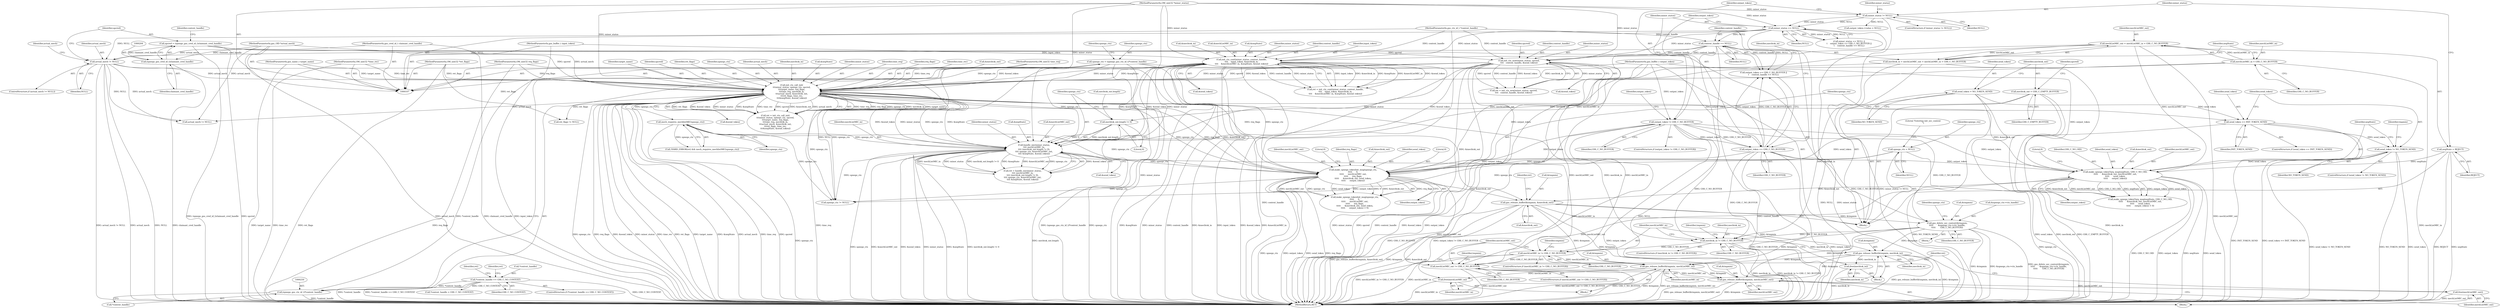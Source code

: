 digraph "0_krb5_b51b33f2bc5d1497ddf5bd107f791c101695000d_12@API" {
"1000411" [label="(Call,gss_delete_sec_context(&tmpmin,\n\t\t\t\t\t       &spnego_ctx->ctx_handle,\n\t\t\t\t\t       GSS_C_NO_BUFFER))"];
"1000365" [label="(Call,gss_release_buffer(&tmpmin, &mechtok_out))"];
"1000261" [label="(Call,init_ctx_call_init(\n\t\t\tminor_status, spnego_ctx, spcred,\n\t\t\ttarget_name, req_flags,\n\t\t\ttime_req, mechtok_in,\n\t\t\tactual_mech, &mechtok_out,\n\t\t\tret_flags, time_rec,\n\t\t\t&negState, &send_token))"];
"1000230" [label="(Call,init_ctx_cont(minor_status, context_handle,\n\t\t\t\t    input_token, &mechtok_in,\n\t\t\t\t    &mechListMIC_in, &negState, &send_token))"];
"1000181" [label="(Call,minor_status == NULL)"];
"1000157" [label="(Call,minor_status != NULL)"];
"1000108" [label="(MethodParameterIn,OM_uint32 *minor_status)"];
"1000188" [label="(Call,context_handle == NULL)"];
"1000110" [label="(MethodParameterIn,gss_ctx_id_t *context_handle)"];
"1000116" [label="(MethodParameterIn,gss_buffer_t input_token)"];
"1000214" [label="(Call,init_ctx_new(minor_status, spcred,\n\t\t\t\t   context_handle, &send_token))"];
"1000201" [label="(Call,spcred = (spnego_gss_cred_id_t)claimant_cred_handle)"];
"1000203" [label="(Call,(spnego_gss_cred_id_t)claimant_cred_handle)"];
"1000109" [label="(MethodParameterIn,gss_cred_id_t claimant_cred_handle)"];
"1000247" [label="(Call,spnego_ctx = (spnego_gss_ctx_id_t)*context_handle)"];
"1000249" [label="(Call,(spnego_gss_ctx_id_t)*context_handle)"];
"1000207" [label="(Call,*context_handle == GSS_C_NO_CONTEXT)"];
"1000111" [label="(MethodParameterIn,gss_name_t target_name)"];
"1000113" [label="(MethodParameterIn,OM_uint32 req_flags)"];
"1000114" [label="(MethodParameterIn,OM_uint32 time_req)"];
"1000146" [label="(Call,mechtok_in = mechListMIC_out = mechListMIC_in = GSS_C_NO_BUFFER)"];
"1000148" [label="(Call,mechListMIC_out = mechListMIC_in = GSS_C_NO_BUFFER)"];
"1000150" [label="(Call,mechListMIC_in = GSS_C_NO_BUFFER)"];
"1000194" [label="(Call,actual_mech != NULL)"];
"1000117" [label="(MethodParameterIn,gss_OID *actual_mech)"];
"1000119" [label="(MethodParameterIn,OM_uint32 *ret_flags)"];
"1000120" [label="(MethodParameterIn,OM_uint32 *time_rec)"];
"1000352" [label="(Call,make_spnego_tokenTarg_msg(negState, GSS_C_NO_OID,\n\t\t\t\t\t      &mechtok_out, mechListMIC_out,\n\t\t\t\t\t      send_token,\n\t\t\t\t\t      output_token))"];
"1000153" [label="(Call,negState = REJECT)"];
"1000346" [label="(Call,send_token != NO_TOKEN_SEND)"];
"1000324" [label="(Call,send_token == INIT_TOKEN_SEND)"];
"1000123" [label="(Call,send_token = NO_TOKEN_SEND)"];
"1000185" [label="(Call,output_token == GSS_C_NO_BUFFER)"];
"1000165" [label="(Call,output_token != GSS_C_NO_BUFFER)"];
"1000118" [label="(MethodParameterIn,gss_buffer_t output_token)"];
"1000330" [label="(Call,make_spnego_tokenInit_msg(spnego_ctx,\n\t\t\t\t\t      0,\n\t\t\t\t\t      mechListMIC_out,\n\t\t\t\t\t      req_flags,\n\t\t\t\t\t      &mechtok_out, send_token,\n\t\t\t\t\t      output_token))"];
"1000141" [label="(Call,spnego_ctx = NULL)"];
"1000307" [label="(Call,handle_mic(minor_status,\n\t\t\t\t mechListMIC_in,\n\t\t\t\t (mechtok_out.length != 0),\n\t\t\t\t spnego_ctx, &mechListMIC_out,\n\t\t\t\t &negState, &send_token))"];
"1000310" [label="(Call,mechtok_out.length != 0)"];
"1000133" [label="(Call,mechtok_out = GSS_C_EMPTY_BUFFER)"];
"1000283" [label="(Call,mech_requires_mechlistMIC(spnego_ctx))"];
"1000427" [label="(Call,mechtok_in != GSS_C_NO_BUFFER)"];
"1000431" [label="(Call,gss_release_buffer(&tmpmin, mechtok_in))"];
"1000435" [label="(Call,free(mechtok_in))"];
"1000442" [label="(Call,gss_release_buffer(&tmpmin, mechListMIC_in))"];
"1000446" [label="(Call,free(mechListMIC_in))"];
"1000453" [label="(Call,gss_release_buffer(&tmpmin, mechListMIC_out))"];
"1000457" [label="(Call,free(mechListMIC_out))"];
"1000438" [label="(Call,mechListMIC_in != GSS_C_NO_BUFFER)"];
"1000449" [label="(Call,mechListMIC_out != GSS_C_NO_BUFFER)"];
"1000182" [label="(Identifier,minor_status)"];
"1000326" [label="(Identifier,INIT_TOKEN_SEND)"];
"1000445" [label="(Identifier,mechListMIC_in)"];
"1000315" [label="(Identifier,spnego_ctx)"];
"1000311" [label="(Call,mechtok_out.length)"];
"1000151" [label="(Identifier,mechListMIC_in)"];
"1000186" [label="(Identifier,output_token)"];
"1000314" [label="(Literal,0)"];
"1000273" [label="(Identifier,time_rec)"];
"1000232" [label="(Identifier,context_handle)"];
"1000422" [label="(Call,*context_handle = GSS_C_NO_CONTEXT)"];
"1000212" [label="(Call,ret = init_ctx_new(minor_status, spcred,\n\t\t\t\t   context_handle, &send_token))"];
"1000270" [label="(Call,&mechtok_out)"];
"1000381" [label="(Call,actual_mech != NULL)"];
"1000117" [label="(MethodParameterIn,gss_OID *actual_mech)"];
"1000213" [label="(Identifier,ret)"];
"1000141" [label="(Call,spnego_ctx = NULL)"];
"1000210" [label="(Identifier,GSS_C_NO_CONTEXT)"];
"1000156" [label="(ControlStructure,if (minor_status != NULL))"];
"1000118" [label="(MethodParameterIn,gss_buffer_t output_token)"];
"1000346" [label="(Call,send_token != NO_TOKEN_SEND)"];
"1000460" [label="(Identifier,ret)"];
"1000146" [label="(Call,mechtok_in = mechListMIC_out = mechListMIC_in = GSS_C_NO_BUFFER)"];
"1000124" [label="(Identifier,send_token)"];
"1000441" [label="(Block,)"];
"1000217" [label="(Identifier,context_handle)"];
"1000410" [label="(Block,)"];
"1000240" [label="(Call,&send_token)"];
"1000461" [label="(MethodReturn,RET)"];
"1000162" [label="(Identifier,minor_status)"];
"1000265" [label="(Identifier,target_name)"];
"1000228" [label="(Call,ret = init_ctx_cont(minor_status, context_handle,\n\t\t\t\t    input_token, &mechtok_in,\n\t\t\t\t    &mechListMIC_in, &negState, &send_token))"];
"1000233" [label="(Identifier,input_token)"];
"1000116" [label="(MethodParameterIn,gss_buffer_t input_token)"];
"1000426" [label="(ControlStructure,if (mechtok_in != GSS_C_NO_BUFFER))"];
"1000195" [label="(Identifier,actual_mech)"];
"1000454" [label="(Call,&tmpmin)"];
"1000154" [label="(Identifier,negState)"];
"1000114" [label="(MethodParameterIn,OM_uint32 time_req)"];
"1000145" [label="(Literal,\"Entering init_sec_context\n\")"];
"1000447" [label="(Identifier,mechListMIC_in)"];
"1000234" [label="(Call,&mechtok_in)"];
"1000209" [label="(Identifier,context_handle)"];
"1000431" [label="(Call,gss_release_buffer(&tmpmin, mechtok_in))"];
"1000352" [label="(Call,make_spnego_tokenTarg_msg(negState, GSS_C_NO_OID,\n\t\t\t\t\t      &mechtok_out, mechListMIC_out,\n\t\t\t\t\t      send_token,\n\t\t\t\t\t      output_token))"];
"1000236" [label="(Call,&mechListMIC_in)"];
"1000123" [label="(Call,send_token = NO_TOKEN_SEND)"];
"1000456" [label="(Identifier,mechListMIC_out)"];
"1000325" [label="(Identifier,send_token)"];
"1000247" [label="(Call,spnego_ctx = (spnego_gss_ctx_id_t)*context_handle)"];
"1000334" [label="(Identifier,req_flags)"];
"1000335" [label="(Call,&mechtok_out)"];
"1000367" [label="(Identifier,tmpmin)"];
"1000446" [label="(Call,free(mechListMIC_in))"];
"1000143" [label="(Identifier,NULL)"];
"1000256" [label="(Identifier,spnego_ctx)"];
"1000331" [label="(Identifier,spnego_ctx)"];
"1000167" [label="(Identifier,GSS_C_NO_BUFFER)"];
"1000215" [label="(Identifier,minor_status)"];
"1000205" [label="(Identifier,claimant_cred_handle)"];
"1000206" [label="(ControlStructure,if (*context_handle == GSS_C_NO_CONTEXT))"];
"1000248" [label="(Identifier,spnego_ctx)"];
"1000109" [label="(MethodParameterIn,gss_cred_id_t claimant_cred_handle)"];
"1000171" [label="(Identifier,output_token)"];
"1000414" [label="(Call,&spnego_ctx->ctx_handle)"];
"1000323" [label="(ControlStructure,if (send_token == INIT_TOKEN_SEND))"];
"1000443" [label="(Call,&tmpmin)"];
"1000189" [label="(Identifier,context_handle)"];
"1000453" [label="(Call,gss_release_buffer(&tmpmin, mechListMIC_out))"];
"1000251" [label="(Call,*context_handle)"];
"1000120" [label="(MethodParameterIn,OM_uint32 *time_rec)"];
"1000432" [label="(Call,&tmpmin)"];
"1000142" [label="(Identifier,spnego_ctx)"];
"1000164" [label="(ControlStructure,if (output_token != GSS_C_NO_BUFFER))"];
"1000119" [label="(MethodParameterIn,OM_uint32 *ret_flags)"];
"1000457" [label="(Call,free(mechListMIC_out))"];
"1000309" [label="(Identifier,mechListMIC_in)"];
"1000216" [label="(Identifier,spcred)"];
"1000308" [label="(Identifier,minor_status)"];
"1000264" [label="(Identifier,spcred)"];
"1000452" [label="(Block,)"];
"1000433" [label="(Identifier,tmpmin)"];
"1000451" [label="(Identifier,GSS_C_NO_BUFFER)"];
"1000407" [label="(Call,spnego_ctx != NULL)"];
"1000428" [label="(Identifier,mechtok_in)"];
"1000149" [label="(Identifier,mechListMIC_out)"];
"1000272" [label="(Identifier,ret_flags)"];
"1000365" [label="(Call,gss_release_buffer(&tmpmin, &mechtok_out))"];
"1000263" [label="(Identifier,spnego_ctx)"];
"1000438" [label="(Call,mechListMIC_in != GSS_C_NO_BUFFER)"];
"1000231" [label="(Identifier,minor_status)"];
"1000310" [label="(Call,mechtok_out.length != 0)"];
"1000351" [label="(Call,make_spnego_tokenTarg_msg(negState, GSS_C_NO_OID,\n\t\t\t\t\t      &mechtok_out, mechListMIC_out,\n\t\t\t\t\t      send_token,\n\t\t\t\t\t      output_token) < 0)"];
"1000318" [label="(Call,&negState)"];
"1000436" [label="(Identifier,mechtok_in)"];
"1000348" [label="(Identifier,NO_TOKEN_SEND)"];
"1000279" [label="(Call,!HARD_ERROR(ret) && mech_requires_mechlistMIC(spnego_ctx))"];
"1000444" [label="(Identifier,tmpmin)"];
"1000437" [label="(ControlStructure,if (mechListMIC_in != GSS_C_NO_BUFFER))"];
"1000330" [label="(Call,make_spnego_tokenInit_msg(spnego_ctx,\n\t\t\t\t\t      0,\n\t\t\t\t\t      mechListMIC_out,\n\t\t\t\t\t      req_flags,\n\t\t\t\t\t      &mechtok_out, send_token,\n\t\t\t\t\t      output_token))"];
"1000427" [label="(Call,mechtok_in != GSS_C_NO_BUFFER)"];
"1000345" [label="(ControlStructure,if (send_token != NO_TOKEN_SEND))"];
"1000366" [label="(Call,&tmpmin)"];
"1000360" [label="(Literal,0)"];
"1000372" [label="(Identifier,ret)"];
"1000249" [label="(Call,(spnego_gss_ctx_id_t)*context_handle)"];
"1000448" [label="(ControlStructure,if (mechListMIC_out != GSS_C_NO_BUFFER))"];
"1000157" [label="(Call,minor_status != NULL)"];
"1000155" [label="(Identifier,REJECT)"];
"1000111" [label="(MethodParameterIn,gss_name_t target_name)"];
"1000110" [label="(MethodParameterIn,gss_ctx_id_t *context_handle)"];
"1000305" [label="(Call,ret = handle_mic(minor_status,\n\t\t\t\t mechListMIC_in,\n\t\t\t\t (mechtok_out.length != 0),\n\t\t\t\t spnego_ctx, &mechListMIC_out,\n\t\t\t\t &negState, &send_token))"];
"1000190" [label="(Identifier,NULL)"];
"1000359" [label="(Identifier,output_token)"];
"1000337" [label="(Identifier,send_token)"];
"1000148" [label="(Call,mechListMIC_out = mechListMIC_in = GSS_C_NO_BUFFER)"];
"1000108" [label="(MethodParameterIn,OM_uint32 *minor_status)"];
"1000147" [label="(Identifier,mechtok_in)"];
"1000449" [label="(Call,mechListMIC_out != GSS_C_NO_BUFFER)"];
"1000354" [label="(Identifier,GSS_C_NO_OID)"];
"1000230" [label="(Call,init_ctx_cont(minor_status, context_handle,\n\t\t\t\t    input_token, &mechtok_in,\n\t\t\t\t    &mechListMIC_in, &negState, &send_token))"];
"1000320" [label="(Call,&send_token)"];
"1000183" [label="(Identifier,NULL)"];
"1000153" [label="(Call,negState = REJECT)"];
"1000133" [label="(Call,mechtok_out = GSS_C_EMPTY_BUFFER)"];
"1000421" [label="(Identifier,spnego_ctx)"];
"1000269" [label="(Identifier,actual_mech)"];
"1000347" [label="(Identifier,send_token)"];
"1000329" [label="(Call,make_spnego_tokenInit_msg(spnego_ctx,\n\t\t\t\t\t      0,\n\t\t\t\t\t      mechListMIC_out,\n\t\t\t\t\t      req_flags,\n\t\t\t\t\t      &mechtok_out, send_token,\n\t\t\t\t\t      output_token) < 0)"];
"1000338" [label="(Identifier,output_token)"];
"1000268" [label="(Identifier,mechtok_in)"];
"1000358" [label="(Identifier,send_token)"];
"1000283" [label="(Call,mech_requires_mechlistMIC(spnego_ctx))"];
"1000368" [label="(Call,&mechtok_out)"];
"1000274" [label="(Call,&negState)"];
"1000134" [label="(Identifier,mechtok_out)"];
"1000174" [label="(Call,output_token->value = NULL)"];
"1000152" [label="(Identifier,GSS_C_NO_BUFFER)"];
"1000276" [label="(Call,&send_token)"];
"1000150" [label="(Call,mechListMIC_in = GSS_C_NO_BUFFER)"];
"1000259" [label="(Call,ret = init_ctx_call_init(\n\t\t\tminor_status, spnego_ctx, spcred,\n\t\t\ttarget_name, req_flags,\n\t\t\ttime_req, mechtok_in,\n\t\t\tactual_mech, &mechtok_out,\n\t\t\tret_flags, time_rec,\n\t\t\t&negState, &send_token))"];
"1000158" [label="(Identifier,minor_status)"];
"1000208" [label="(Call,*context_handle)"];
"1000262" [label="(Identifier,minor_status)"];
"1000121" [label="(Block,)"];
"1000324" [label="(Call,send_token == INIT_TOKEN_SEND)"];
"1000439" [label="(Identifier,mechListMIC_in)"];
"1000166" [label="(Identifier,output_token)"];
"1000188" [label="(Call,context_handle == NULL)"];
"1000307" [label="(Call,handle_mic(minor_status,\n\t\t\t\t mechListMIC_in,\n\t\t\t\t (mechtok_out.length != 0),\n\t\t\t\t spnego_ctx, &mechListMIC_out,\n\t\t\t\t &negState, &send_token))"];
"1000196" [label="(Identifier,NULL)"];
"1000355" [label="(Call,&mechtok_out)"];
"1000458" [label="(Identifier,mechListMIC_out)"];
"1000316" [label="(Call,&mechListMIC_out)"];
"1000267" [label="(Identifier,time_req)"];
"1000411" [label="(Call,gss_delete_sec_context(&tmpmin,\n\t\t\t\t\t       &spnego_ctx->ctx_handle,\n\t\t\t\t\t       GSS_C_NO_BUFFER))"];
"1000194" [label="(Call,actual_mech != NULL)"];
"1000332" [label="(Literal,0)"];
"1000180" [label="(Call,minor_status == NULL ||\n\t    output_token == GSS_C_NO_BUFFER ||\n\t    context_handle == NULL)"];
"1000284" [label="(Identifier,spnego_ctx)"];
"1000165" [label="(Call,output_token != GSS_C_NO_BUFFER)"];
"1000113" [label="(MethodParameterIn,OM_uint32 req_flags)"];
"1000184" [label="(Call,output_token == GSS_C_NO_BUFFER ||\n\t    context_handle == NULL)"];
"1000353" [label="(Identifier,negState)"];
"1000418" [label="(Identifier,GSS_C_NO_BUFFER)"];
"1000138" [label="(Identifier,spcred)"];
"1000214" [label="(Call,init_ctx_new(minor_status, spcred,\n\t\t\t\t   context_handle, &send_token))"];
"1000135" [label="(Identifier,GSS_C_EMPTY_BUFFER)"];
"1000203" [label="(Call,(spnego_gss_cred_id_t)claimant_cred_handle)"];
"1000391" [label="(Call,ret_flags != NULL)"];
"1000229" [label="(Identifier,ret)"];
"1000266" [label="(Identifier,req_flags)"];
"1000207" [label="(Call,*context_handle == GSS_C_NO_CONTEXT)"];
"1000159" [label="(Identifier,NULL)"];
"1000125" [label="(Identifier,NO_TOKEN_SEND)"];
"1000187" [label="(Identifier,GSS_C_NO_BUFFER)"];
"1000429" [label="(Identifier,GSS_C_NO_BUFFER)"];
"1000202" [label="(Identifier,spcred)"];
"1000238" [label="(Call,&negState)"];
"1000201" [label="(Call,spcred = (spnego_gss_cred_id_t)claimant_cred_handle)"];
"1000434" [label="(Identifier,mechtok_in)"];
"1000450" [label="(Identifier,mechListMIC_out)"];
"1000430" [label="(Block,)"];
"1000412" [label="(Call,&tmpmin)"];
"1000261" [label="(Call,init_ctx_call_init(\n\t\t\tminor_status, spnego_ctx, spcred,\n\t\t\ttarget_name, req_flags,\n\t\t\ttime_req, mechtok_in,\n\t\t\tactual_mech, &mechtok_out,\n\t\t\tret_flags, time_rec,\n\t\t\t&negState, &send_token))"];
"1000357" [label="(Identifier,mechListMIC_out)"];
"1000218" [label="(Call,&send_token)"];
"1000333" [label="(Identifier,mechListMIC_out)"];
"1000440" [label="(Identifier,GSS_C_NO_BUFFER)"];
"1000339" [label="(Literal,0)"];
"1000455" [label="(Identifier,tmpmin)"];
"1000442" [label="(Call,gss_release_buffer(&tmpmin, mechListMIC_in))"];
"1000185" [label="(Call,output_token == GSS_C_NO_BUFFER)"];
"1000199" [label="(Identifier,actual_mech)"];
"1000193" [label="(ControlStructure,if (actual_mech != NULL))"];
"1000435" [label="(Call,free(mechtok_in))"];
"1000181" [label="(Call,minor_status == NULL)"];
"1000411" -> "1000410"  [label="AST: "];
"1000411" -> "1000418"  [label="CFG: "];
"1000412" -> "1000411"  [label="AST: "];
"1000414" -> "1000411"  [label="AST: "];
"1000418" -> "1000411"  [label="AST: "];
"1000421" -> "1000411"  [label="CFG: "];
"1000411" -> "1000461"  [label="DDG: gss_delete_sec_context(&tmpmin,\n\t\t\t\t\t       &spnego_ctx->ctx_handle,\n\t\t\t\t\t       GSS_C_NO_BUFFER)"];
"1000411" -> "1000461"  [label="DDG: &tmpmin"];
"1000411" -> "1000461"  [label="DDG: &spnego_ctx->ctx_handle"];
"1000365" -> "1000411"  [label="DDG: &tmpmin"];
"1000185" -> "1000411"  [label="DDG: GSS_C_NO_BUFFER"];
"1000165" -> "1000411"  [label="DDG: GSS_C_NO_BUFFER"];
"1000411" -> "1000427"  [label="DDG: GSS_C_NO_BUFFER"];
"1000411" -> "1000431"  [label="DDG: &tmpmin"];
"1000411" -> "1000442"  [label="DDG: &tmpmin"];
"1000411" -> "1000453"  [label="DDG: &tmpmin"];
"1000365" -> "1000121"  [label="AST: "];
"1000365" -> "1000368"  [label="CFG: "];
"1000366" -> "1000365"  [label="AST: "];
"1000368" -> "1000365"  [label="AST: "];
"1000372" -> "1000365"  [label="CFG: "];
"1000365" -> "1000461"  [label="DDG: gss_release_buffer(&tmpmin, &mechtok_out)"];
"1000365" -> "1000461"  [label="DDG: &mechtok_out"];
"1000365" -> "1000461"  [label="DDG: &tmpmin"];
"1000261" -> "1000365"  [label="DDG: &mechtok_out"];
"1000352" -> "1000365"  [label="DDG: &mechtok_out"];
"1000330" -> "1000365"  [label="DDG: &mechtok_out"];
"1000365" -> "1000431"  [label="DDG: &tmpmin"];
"1000365" -> "1000442"  [label="DDG: &tmpmin"];
"1000365" -> "1000453"  [label="DDG: &tmpmin"];
"1000261" -> "1000259"  [label="AST: "];
"1000261" -> "1000276"  [label="CFG: "];
"1000262" -> "1000261"  [label="AST: "];
"1000263" -> "1000261"  [label="AST: "];
"1000264" -> "1000261"  [label="AST: "];
"1000265" -> "1000261"  [label="AST: "];
"1000266" -> "1000261"  [label="AST: "];
"1000267" -> "1000261"  [label="AST: "];
"1000268" -> "1000261"  [label="AST: "];
"1000269" -> "1000261"  [label="AST: "];
"1000270" -> "1000261"  [label="AST: "];
"1000272" -> "1000261"  [label="AST: "];
"1000273" -> "1000261"  [label="AST: "];
"1000274" -> "1000261"  [label="AST: "];
"1000276" -> "1000261"  [label="AST: "];
"1000259" -> "1000261"  [label="CFG: "];
"1000261" -> "1000461"  [label="DDG: target_name"];
"1000261" -> "1000461"  [label="DDG: actual_mech"];
"1000261" -> "1000461"  [label="DDG: time_req"];
"1000261" -> "1000461"  [label="DDG: spcred"];
"1000261" -> "1000461"  [label="DDG: &negState"];
"1000261" -> "1000461"  [label="DDG: spnego_ctx"];
"1000261" -> "1000461"  [label="DDG: req_flags"];
"1000261" -> "1000461"  [label="DDG: &send_token"];
"1000261" -> "1000461"  [label="DDG: minor_status"];
"1000261" -> "1000461"  [label="DDG: time_rec"];
"1000261" -> "1000461"  [label="DDG: ret_flags"];
"1000261" -> "1000259"  [label="DDG: time_req"];
"1000261" -> "1000259"  [label="DDG: req_flags"];
"1000261" -> "1000259"  [label="DDG: spnego_ctx"];
"1000261" -> "1000259"  [label="DDG: mechtok_in"];
"1000261" -> "1000259"  [label="DDG: target_name"];
"1000261" -> "1000259"  [label="DDG: ret_flags"];
"1000261" -> "1000259"  [label="DDG: &send_token"];
"1000261" -> "1000259"  [label="DDG: minor_status"];
"1000261" -> "1000259"  [label="DDG: &negState"];
"1000261" -> "1000259"  [label="DDG: time_rec"];
"1000261" -> "1000259"  [label="DDG: spcred"];
"1000261" -> "1000259"  [label="DDG: &mechtok_out"];
"1000261" -> "1000259"  [label="DDG: actual_mech"];
"1000230" -> "1000261"  [label="DDG: minor_status"];
"1000230" -> "1000261"  [label="DDG: &negState"];
"1000230" -> "1000261"  [label="DDG: &send_token"];
"1000214" -> "1000261"  [label="DDG: minor_status"];
"1000214" -> "1000261"  [label="DDG: spcred"];
"1000214" -> "1000261"  [label="DDG: &send_token"];
"1000108" -> "1000261"  [label="DDG: minor_status"];
"1000247" -> "1000261"  [label="DDG: spnego_ctx"];
"1000201" -> "1000261"  [label="DDG: spcred"];
"1000111" -> "1000261"  [label="DDG: target_name"];
"1000113" -> "1000261"  [label="DDG: req_flags"];
"1000114" -> "1000261"  [label="DDG: time_req"];
"1000146" -> "1000261"  [label="DDG: mechtok_in"];
"1000194" -> "1000261"  [label="DDG: actual_mech"];
"1000117" -> "1000261"  [label="DDG: actual_mech"];
"1000119" -> "1000261"  [label="DDG: ret_flags"];
"1000120" -> "1000261"  [label="DDG: time_rec"];
"1000261" -> "1000283"  [label="DDG: spnego_ctx"];
"1000261" -> "1000307"  [label="DDG: minor_status"];
"1000261" -> "1000307"  [label="DDG: spnego_ctx"];
"1000261" -> "1000307"  [label="DDG: &negState"];
"1000261" -> "1000307"  [label="DDG: &send_token"];
"1000261" -> "1000330"  [label="DDG: spnego_ctx"];
"1000261" -> "1000330"  [label="DDG: req_flags"];
"1000261" -> "1000330"  [label="DDG: &mechtok_out"];
"1000261" -> "1000352"  [label="DDG: &mechtok_out"];
"1000261" -> "1000381"  [label="DDG: actual_mech"];
"1000261" -> "1000391"  [label="DDG: ret_flags"];
"1000261" -> "1000407"  [label="DDG: spnego_ctx"];
"1000261" -> "1000427"  [label="DDG: mechtok_in"];
"1000230" -> "1000228"  [label="AST: "];
"1000230" -> "1000240"  [label="CFG: "];
"1000231" -> "1000230"  [label="AST: "];
"1000232" -> "1000230"  [label="AST: "];
"1000233" -> "1000230"  [label="AST: "];
"1000234" -> "1000230"  [label="AST: "];
"1000236" -> "1000230"  [label="AST: "];
"1000238" -> "1000230"  [label="AST: "];
"1000240" -> "1000230"  [label="AST: "];
"1000228" -> "1000230"  [label="CFG: "];
"1000230" -> "1000461"  [label="DDG: input_token"];
"1000230" -> "1000461"  [label="DDG: &mechListMIC_in"];
"1000230" -> "1000461"  [label="DDG: &send_token"];
"1000230" -> "1000461"  [label="DDG: &negState"];
"1000230" -> "1000461"  [label="DDG: minor_status"];
"1000230" -> "1000461"  [label="DDG: context_handle"];
"1000230" -> "1000461"  [label="DDG: &mechtok_in"];
"1000230" -> "1000228"  [label="DDG: input_token"];
"1000230" -> "1000228"  [label="DDG: &mechtok_in"];
"1000230" -> "1000228"  [label="DDG: &negState"];
"1000230" -> "1000228"  [label="DDG: &mechListMIC_in"];
"1000230" -> "1000228"  [label="DDG: &send_token"];
"1000230" -> "1000228"  [label="DDG: context_handle"];
"1000230" -> "1000228"  [label="DDG: minor_status"];
"1000181" -> "1000230"  [label="DDG: minor_status"];
"1000108" -> "1000230"  [label="DDG: minor_status"];
"1000188" -> "1000230"  [label="DDG: context_handle"];
"1000110" -> "1000230"  [label="DDG: context_handle"];
"1000116" -> "1000230"  [label="DDG: input_token"];
"1000230" -> "1000307"  [label="DDG: minor_status"];
"1000230" -> "1000307"  [label="DDG: &negState"];
"1000230" -> "1000307"  [label="DDG: &send_token"];
"1000181" -> "1000180"  [label="AST: "];
"1000181" -> "1000183"  [label="CFG: "];
"1000182" -> "1000181"  [label="AST: "];
"1000183" -> "1000181"  [label="AST: "];
"1000186" -> "1000181"  [label="CFG: "];
"1000180" -> "1000181"  [label="CFG: "];
"1000181" -> "1000461"  [label="DDG: minor_status"];
"1000181" -> "1000461"  [label="DDG: NULL"];
"1000181" -> "1000180"  [label="DDG: minor_status"];
"1000181" -> "1000180"  [label="DDG: NULL"];
"1000157" -> "1000181"  [label="DDG: minor_status"];
"1000157" -> "1000181"  [label="DDG: NULL"];
"1000108" -> "1000181"  [label="DDG: minor_status"];
"1000181" -> "1000188"  [label="DDG: NULL"];
"1000181" -> "1000194"  [label="DDG: NULL"];
"1000181" -> "1000214"  [label="DDG: minor_status"];
"1000157" -> "1000156"  [label="AST: "];
"1000157" -> "1000159"  [label="CFG: "];
"1000158" -> "1000157"  [label="AST: "];
"1000159" -> "1000157"  [label="AST: "];
"1000162" -> "1000157"  [label="CFG: "];
"1000166" -> "1000157"  [label="CFG: "];
"1000157" -> "1000461"  [label="DDG: minor_status != NULL"];
"1000108" -> "1000157"  [label="DDG: minor_status"];
"1000157" -> "1000174"  [label="DDG: NULL"];
"1000108" -> "1000107"  [label="AST: "];
"1000108" -> "1000461"  [label="DDG: minor_status"];
"1000108" -> "1000214"  [label="DDG: minor_status"];
"1000108" -> "1000307"  [label="DDG: minor_status"];
"1000188" -> "1000184"  [label="AST: "];
"1000188" -> "1000190"  [label="CFG: "];
"1000189" -> "1000188"  [label="AST: "];
"1000190" -> "1000188"  [label="AST: "];
"1000184" -> "1000188"  [label="CFG: "];
"1000188" -> "1000461"  [label="DDG: NULL"];
"1000188" -> "1000461"  [label="DDG: context_handle"];
"1000188" -> "1000184"  [label="DDG: context_handle"];
"1000188" -> "1000184"  [label="DDG: NULL"];
"1000110" -> "1000188"  [label="DDG: context_handle"];
"1000188" -> "1000194"  [label="DDG: NULL"];
"1000188" -> "1000214"  [label="DDG: context_handle"];
"1000110" -> "1000107"  [label="AST: "];
"1000110" -> "1000461"  [label="DDG: context_handle"];
"1000110" -> "1000214"  [label="DDG: context_handle"];
"1000116" -> "1000107"  [label="AST: "];
"1000116" -> "1000461"  [label="DDG: input_token"];
"1000214" -> "1000212"  [label="AST: "];
"1000214" -> "1000218"  [label="CFG: "];
"1000215" -> "1000214"  [label="AST: "];
"1000216" -> "1000214"  [label="AST: "];
"1000217" -> "1000214"  [label="AST: "];
"1000218" -> "1000214"  [label="AST: "];
"1000212" -> "1000214"  [label="CFG: "];
"1000214" -> "1000461"  [label="DDG: spcred"];
"1000214" -> "1000461"  [label="DDG: context_handle"];
"1000214" -> "1000461"  [label="DDG: &send_token"];
"1000214" -> "1000461"  [label="DDG: minor_status"];
"1000214" -> "1000212"  [label="DDG: minor_status"];
"1000214" -> "1000212"  [label="DDG: spcred"];
"1000214" -> "1000212"  [label="DDG: context_handle"];
"1000214" -> "1000212"  [label="DDG: &send_token"];
"1000201" -> "1000214"  [label="DDG: spcred"];
"1000214" -> "1000307"  [label="DDG: minor_status"];
"1000214" -> "1000307"  [label="DDG: &send_token"];
"1000201" -> "1000121"  [label="AST: "];
"1000201" -> "1000203"  [label="CFG: "];
"1000202" -> "1000201"  [label="AST: "];
"1000203" -> "1000201"  [label="AST: "];
"1000209" -> "1000201"  [label="CFG: "];
"1000201" -> "1000461"  [label="DDG: (spnego_gss_cred_id_t)claimant_cred_handle"];
"1000201" -> "1000461"  [label="DDG: spcred"];
"1000203" -> "1000201"  [label="DDG: claimant_cred_handle"];
"1000203" -> "1000205"  [label="CFG: "];
"1000204" -> "1000203"  [label="AST: "];
"1000205" -> "1000203"  [label="AST: "];
"1000203" -> "1000461"  [label="DDG: claimant_cred_handle"];
"1000109" -> "1000203"  [label="DDG: claimant_cred_handle"];
"1000109" -> "1000107"  [label="AST: "];
"1000109" -> "1000461"  [label="DDG: claimant_cred_handle"];
"1000247" -> "1000121"  [label="AST: "];
"1000247" -> "1000249"  [label="CFG: "];
"1000248" -> "1000247"  [label="AST: "];
"1000249" -> "1000247"  [label="AST: "];
"1000256" -> "1000247"  [label="CFG: "];
"1000247" -> "1000461"  [label="DDG: spnego_ctx"];
"1000247" -> "1000461"  [label="DDG: (spnego_gss_ctx_id_t)*context_handle"];
"1000249" -> "1000247"  [label="DDG: *context_handle"];
"1000247" -> "1000307"  [label="DDG: spnego_ctx"];
"1000247" -> "1000330"  [label="DDG: spnego_ctx"];
"1000247" -> "1000407"  [label="DDG: spnego_ctx"];
"1000249" -> "1000251"  [label="CFG: "];
"1000250" -> "1000249"  [label="AST: "];
"1000251" -> "1000249"  [label="AST: "];
"1000249" -> "1000461"  [label="DDG: *context_handle"];
"1000207" -> "1000249"  [label="DDG: *context_handle"];
"1000207" -> "1000206"  [label="AST: "];
"1000207" -> "1000210"  [label="CFG: "];
"1000208" -> "1000207"  [label="AST: "];
"1000210" -> "1000207"  [label="AST: "];
"1000213" -> "1000207"  [label="CFG: "];
"1000229" -> "1000207"  [label="CFG: "];
"1000207" -> "1000461"  [label="DDG: GSS_C_NO_CONTEXT"];
"1000207" -> "1000461"  [label="DDG: *context_handle"];
"1000207" -> "1000461"  [label="DDG: *context_handle == GSS_C_NO_CONTEXT"];
"1000207" -> "1000422"  [label="DDG: GSS_C_NO_CONTEXT"];
"1000111" -> "1000107"  [label="AST: "];
"1000111" -> "1000461"  [label="DDG: target_name"];
"1000113" -> "1000107"  [label="AST: "];
"1000113" -> "1000461"  [label="DDG: req_flags"];
"1000113" -> "1000330"  [label="DDG: req_flags"];
"1000114" -> "1000107"  [label="AST: "];
"1000114" -> "1000461"  [label="DDG: time_req"];
"1000146" -> "1000121"  [label="AST: "];
"1000146" -> "1000148"  [label="CFG: "];
"1000147" -> "1000146"  [label="AST: "];
"1000148" -> "1000146"  [label="AST: "];
"1000154" -> "1000146"  [label="CFG: "];
"1000146" -> "1000461"  [label="DDG: mechtok_in"];
"1000148" -> "1000146"  [label="DDG: mechListMIC_out"];
"1000146" -> "1000427"  [label="DDG: mechtok_in"];
"1000148" -> "1000150"  [label="CFG: "];
"1000149" -> "1000148"  [label="AST: "];
"1000150" -> "1000148"  [label="AST: "];
"1000148" -> "1000461"  [label="DDG: mechListMIC_out"];
"1000150" -> "1000148"  [label="DDG: mechListMIC_in"];
"1000148" -> "1000330"  [label="DDG: mechListMIC_out"];
"1000148" -> "1000352"  [label="DDG: mechListMIC_out"];
"1000148" -> "1000449"  [label="DDG: mechListMIC_out"];
"1000150" -> "1000152"  [label="CFG: "];
"1000151" -> "1000150"  [label="AST: "];
"1000152" -> "1000150"  [label="AST: "];
"1000150" -> "1000461"  [label="DDG: mechListMIC_in"];
"1000150" -> "1000307"  [label="DDG: mechListMIC_in"];
"1000150" -> "1000438"  [label="DDG: mechListMIC_in"];
"1000194" -> "1000193"  [label="AST: "];
"1000194" -> "1000196"  [label="CFG: "];
"1000195" -> "1000194"  [label="AST: "];
"1000196" -> "1000194"  [label="AST: "];
"1000199" -> "1000194"  [label="CFG: "];
"1000202" -> "1000194"  [label="CFG: "];
"1000194" -> "1000461"  [label="DDG: actual_mech != NULL"];
"1000194" -> "1000461"  [label="DDG: actual_mech"];
"1000194" -> "1000461"  [label="DDG: NULL"];
"1000117" -> "1000194"  [label="DDG: actual_mech"];
"1000194" -> "1000381"  [label="DDG: actual_mech"];
"1000194" -> "1000381"  [label="DDG: NULL"];
"1000194" -> "1000407"  [label="DDG: NULL"];
"1000117" -> "1000107"  [label="AST: "];
"1000117" -> "1000461"  [label="DDG: actual_mech"];
"1000117" -> "1000381"  [label="DDG: actual_mech"];
"1000119" -> "1000107"  [label="AST: "];
"1000119" -> "1000461"  [label="DDG: ret_flags"];
"1000119" -> "1000391"  [label="DDG: ret_flags"];
"1000120" -> "1000107"  [label="AST: "];
"1000120" -> "1000461"  [label="DDG: time_rec"];
"1000352" -> "1000351"  [label="AST: "];
"1000352" -> "1000359"  [label="CFG: "];
"1000353" -> "1000352"  [label="AST: "];
"1000354" -> "1000352"  [label="AST: "];
"1000355" -> "1000352"  [label="AST: "];
"1000357" -> "1000352"  [label="AST: "];
"1000358" -> "1000352"  [label="AST: "];
"1000359" -> "1000352"  [label="AST: "];
"1000360" -> "1000352"  [label="CFG: "];
"1000352" -> "1000461"  [label="DDG: negState"];
"1000352" -> "1000461"  [label="DDG: send_token"];
"1000352" -> "1000461"  [label="DDG: GSS_C_NO_OID"];
"1000352" -> "1000461"  [label="DDG: output_token"];
"1000352" -> "1000351"  [label="DDG: output_token"];
"1000352" -> "1000351"  [label="DDG: send_token"];
"1000352" -> "1000351"  [label="DDG: &mechtok_out"];
"1000352" -> "1000351"  [label="DDG: mechListMIC_out"];
"1000352" -> "1000351"  [label="DDG: GSS_C_NO_OID"];
"1000352" -> "1000351"  [label="DDG: negState"];
"1000153" -> "1000352"  [label="DDG: negState"];
"1000346" -> "1000352"  [label="DDG: send_token"];
"1000185" -> "1000352"  [label="DDG: output_token"];
"1000165" -> "1000352"  [label="DDG: output_token"];
"1000118" -> "1000352"  [label="DDG: output_token"];
"1000352" -> "1000449"  [label="DDG: mechListMIC_out"];
"1000153" -> "1000121"  [label="AST: "];
"1000153" -> "1000155"  [label="CFG: "];
"1000154" -> "1000153"  [label="AST: "];
"1000155" -> "1000153"  [label="AST: "];
"1000158" -> "1000153"  [label="CFG: "];
"1000153" -> "1000461"  [label="DDG: REJECT"];
"1000153" -> "1000461"  [label="DDG: negState"];
"1000346" -> "1000345"  [label="AST: "];
"1000346" -> "1000348"  [label="CFG: "];
"1000347" -> "1000346"  [label="AST: "];
"1000348" -> "1000346"  [label="AST: "];
"1000353" -> "1000346"  [label="CFG: "];
"1000367" -> "1000346"  [label="CFG: "];
"1000346" -> "1000461"  [label="DDG: NO_TOKEN_SEND"];
"1000346" -> "1000461"  [label="DDG: send_token"];
"1000346" -> "1000461"  [label="DDG: send_token != NO_TOKEN_SEND"];
"1000324" -> "1000346"  [label="DDG: send_token"];
"1000324" -> "1000323"  [label="AST: "];
"1000324" -> "1000326"  [label="CFG: "];
"1000325" -> "1000324"  [label="AST: "];
"1000326" -> "1000324"  [label="AST: "];
"1000331" -> "1000324"  [label="CFG: "];
"1000347" -> "1000324"  [label="CFG: "];
"1000324" -> "1000461"  [label="DDG: INIT_TOKEN_SEND"];
"1000324" -> "1000461"  [label="DDG: send_token == INIT_TOKEN_SEND"];
"1000123" -> "1000324"  [label="DDG: send_token"];
"1000324" -> "1000330"  [label="DDG: send_token"];
"1000123" -> "1000121"  [label="AST: "];
"1000123" -> "1000125"  [label="CFG: "];
"1000124" -> "1000123"  [label="AST: "];
"1000125" -> "1000123"  [label="AST: "];
"1000134" -> "1000123"  [label="CFG: "];
"1000123" -> "1000461"  [label="DDG: NO_TOKEN_SEND"];
"1000123" -> "1000461"  [label="DDG: send_token"];
"1000185" -> "1000184"  [label="AST: "];
"1000185" -> "1000187"  [label="CFG: "];
"1000186" -> "1000185"  [label="AST: "];
"1000187" -> "1000185"  [label="AST: "];
"1000189" -> "1000185"  [label="CFG: "];
"1000184" -> "1000185"  [label="CFG: "];
"1000185" -> "1000461"  [label="DDG: output_token"];
"1000185" -> "1000461"  [label="DDG: GSS_C_NO_BUFFER"];
"1000185" -> "1000184"  [label="DDG: output_token"];
"1000185" -> "1000184"  [label="DDG: GSS_C_NO_BUFFER"];
"1000165" -> "1000185"  [label="DDG: output_token"];
"1000165" -> "1000185"  [label="DDG: GSS_C_NO_BUFFER"];
"1000118" -> "1000185"  [label="DDG: output_token"];
"1000185" -> "1000330"  [label="DDG: output_token"];
"1000185" -> "1000427"  [label="DDG: GSS_C_NO_BUFFER"];
"1000165" -> "1000164"  [label="AST: "];
"1000165" -> "1000167"  [label="CFG: "];
"1000166" -> "1000165"  [label="AST: "];
"1000167" -> "1000165"  [label="AST: "];
"1000171" -> "1000165"  [label="CFG: "];
"1000182" -> "1000165"  [label="CFG: "];
"1000165" -> "1000461"  [label="DDG: output_token"];
"1000165" -> "1000461"  [label="DDG: GSS_C_NO_BUFFER"];
"1000165" -> "1000461"  [label="DDG: output_token != GSS_C_NO_BUFFER"];
"1000118" -> "1000165"  [label="DDG: output_token"];
"1000165" -> "1000330"  [label="DDG: output_token"];
"1000165" -> "1000427"  [label="DDG: GSS_C_NO_BUFFER"];
"1000118" -> "1000107"  [label="AST: "];
"1000118" -> "1000461"  [label="DDG: output_token"];
"1000118" -> "1000330"  [label="DDG: output_token"];
"1000330" -> "1000329"  [label="AST: "];
"1000330" -> "1000338"  [label="CFG: "];
"1000331" -> "1000330"  [label="AST: "];
"1000332" -> "1000330"  [label="AST: "];
"1000333" -> "1000330"  [label="AST: "];
"1000334" -> "1000330"  [label="AST: "];
"1000335" -> "1000330"  [label="AST: "];
"1000337" -> "1000330"  [label="AST: "];
"1000338" -> "1000330"  [label="AST: "];
"1000339" -> "1000330"  [label="CFG: "];
"1000330" -> "1000461"  [label="DDG: req_flags"];
"1000330" -> "1000461"  [label="DDG: spnego_ctx"];
"1000330" -> "1000461"  [label="DDG: output_token"];
"1000330" -> "1000461"  [label="DDG: send_token"];
"1000330" -> "1000329"  [label="DDG: req_flags"];
"1000330" -> "1000329"  [label="DDG: mechListMIC_out"];
"1000330" -> "1000329"  [label="DDG: spnego_ctx"];
"1000330" -> "1000329"  [label="DDG: send_token"];
"1000330" -> "1000329"  [label="DDG: output_token"];
"1000330" -> "1000329"  [label="DDG: 0"];
"1000330" -> "1000329"  [label="DDG: &mechtok_out"];
"1000141" -> "1000330"  [label="DDG: spnego_ctx"];
"1000307" -> "1000330"  [label="DDG: spnego_ctx"];
"1000283" -> "1000330"  [label="DDG: spnego_ctx"];
"1000330" -> "1000407"  [label="DDG: spnego_ctx"];
"1000330" -> "1000449"  [label="DDG: mechListMIC_out"];
"1000141" -> "1000121"  [label="AST: "];
"1000141" -> "1000143"  [label="CFG: "];
"1000142" -> "1000141"  [label="AST: "];
"1000143" -> "1000141"  [label="AST: "];
"1000145" -> "1000141"  [label="CFG: "];
"1000141" -> "1000461"  [label="DDG: spnego_ctx"];
"1000141" -> "1000407"  [label="DDG: spnego_ctx"];
"1000307" -> "1000305"  [label="AST: "];
"1000307" -> "1000320"  [label="CFG: "];
"1000308" -> "1000307"  [label="AST: "];
"1000309" -> "1000307"  [label="AST: "];
"1000310" -> "1000307"  [label="AST: "];
"1000315" -> "1000307"  [label="AST: "];
"1000316" -> "1000307"  [label="AST: "];
"1000318" -> "1000307"  [label="AST: "];
"1000320" -> "1000307"  [label="AST: "];
"1000305" -> "1000307"  [label="CFG: "];
"1000307" -> "1000461"  [label="DDG: mechtok_out.length != 0"];
"1000307" -> "1000461"  [label="DDG: spnego_ctx"];
"1000307" -> "1000461"  [label="DDG: &negState"];
"1000307" -> "1000461"  [label="DDG: &mechListMIC_out"];
"1000307" -> "1000461"  [label="DDG: &send_token"];
"1000307" -> "1000461"  [label="DDG: minor_status"];
"1000307" -> "1000305"  [label="DDG: &send_token"];
"1000307" -> "1000305"  [label="DDG: mechListMIC_in"];
"1000307" -> "1000305"  [label="DDG: minor_status"];
"1000307" -> "1000305"  [label="DDG: mechtok_out.length != 0"];
"1000307" -> "1000305"  [label="DDG: &negState"];
"1000307" -> "1000305"  [label="DDG: &mechListMIC_out"];
"1000307" -> "1000305"  [label="DDG: spnego_ctx"];
"1000310" -> "1000307"  [label="DDG: mechtok_out.length"];
"1000310" -> "1000307"  [label="DDG: 0"];
"1000283" -> "1000307"  [label="DDG: spnego_ctx"];
"1000307" -> "1000407"  [label="DDG: spnego_ctx"];
"1000307" -> "1000438"  [label="DDG: mechListMIC_in"];
"1000310" -> "1000314"  [label="CFG: "];
"1000311" -> "1000310"  [label="AST: "];
"1000314" -> "1000310"  [label="AST: "];
"1000315" -> "1000310"  [label="CFG: "];
"1000310" -> "1000461"  [label="DDG: mechtok_out.length"];
"1000133" -> "1000310"  [label="DDG: mechtok_out"];
"1000133" -> "1000121"  [label="AST: "];
"1000133" -> "1000135"  [label="CFG: "];
"1000134" -> "1000133"  [label="AST: "];
"1000135" -> "1000133"  [label="AST: "];
"1000138" -> "1000133"  [label="CFG: "];
"1000133" -> "1000461"  [label="DDG: mechtok_out"];
"1000133" -> "1000461"  [label="DDG: GSS_C_EMPTY_BUFFER"];
"1000283" -> "1000279"  [label="AST: "];
"1000283" -> "1000284"  [label="CFG: "];
"1000284" -> "1000283"  [label="AST: "];
"1000279" -> "1000283"  [label="CFG: "];
"1000283" -> "1000461"  [label="DDG: spnego_ctx"];
"1000283" -> "1000279"  [label="DDG: spnego_ctx"];
"1000283" -> "1000407"  [label="DDG: spnego_ctx"];
"1000427" -> "1000426"  [label="AST: "];
"1000427" -> "1000429"  [label="CFG: "];
"1000428" -> "1000427"  [label="AST: "];
"1000429" -> "1000427"  [label="AST: "];
"1000433" -> "1000427"  [label="CFG: "];
"1000439" -> "1000427"  [label="CFG: "];
"1000427" -> "1000461"  [label="DDG: mechtok_in"];
"1000427" -> "1000461"  [label="DDG: mechtok_in != GSS_C_NO_BUFFER"];
"1000427" -> "1000431"  [label="DDG: mechtok_in"];
"1000427" -> "1000438"  [label="DDG: GSS_C_NO_BUFFER"];
"1000431" -> "1000430"  [label="AST: "];
"1000431" -> "1000434"  [label="CFG: "];
"1000432" -> "1000431"  [label="AST: "];
"1000434" -> "1000431"  [label="AST: "];
"1000436" -> "1000431"  [label="CFG: "];
"1000431" -> "1000461"  [label="DDG: &tmpmin"];
"1000431" -> "1000461"  [label="DDG: gss_release_buffer(&tmpmin, mechtok_in)"];
"1000431" -> "1000435"  [label="DDG: mechtok_in"];
"1000431" -> "1000442"  [label="DDG: &tmpmin"];
"1000431" -> "1000453"  [label="DDG: &tmpmin"];
"1000435" -> "1000430"  [label="AST: "];
"1000435" -> "1000436"  [label="CFG: "];
"1000436" -> "1000435"  [label="AST: "];
"1000439" -> "1000435"  [label="CFG: "];
"1000435" -> "1000461"  [label="DDG: mechtok_in"];
"1000442" -> "1000441"  [label="AST: "];
"1000442" -> "1000445"  [label="CFG: "];
"1000443" -> "1000442"  [label="AST: "];
"1000445" -> "1000442"  [label="AST: "];
"1000447" -> "1000442"  [label="CFG: "];
"1000442" -> "1000461"  [label="DDG: gss_release_buffer(&tmpmin, mechListMIC_in)"];
"1000442" -> "1000461"  [label="DDG: &tmpmin"];
"1000438" -> "1000442"  [label="DDG: mechListMIC_in"];
"1000442" -> "1000446"  [label="DDG: mechListMIC_in"];
"1000442" -> "1000453"  [label="DDG: &tmpmin"];
"1000446" -> "1000441"  [label="AST: "];
"1000446" -> "1000447"  [label="CFG: "];
"1000447" -> "1000446"  [label="AST: "];
"1000450" -> "1000446"  [label="CFG: "];
"1000446" -> "1000461"  [label="DDG: mechListMIC_in"];
"1000453" -> "1000452"  [label="AST: "];
"1000453" -> "1000456"  [label="CFG: "];
"1000454" -> "1000453"  [label="AST: "];
"1000456" -> "1000453"  [label="AST: "];
"1000458" -> "1000453"  [label="CFG: "];
"1000453" -> "1000461"  [label="DDG: gss_release_buffer(&tmpmin, mechListMIC_out)"];
"1000453" -> "1000461"  [label="DDG: &tmpmin"];
"1000449" -> "1000453"  [label="DDG: mechListMIC_out"];
"1000453" -> "1000457"  [label="DDG: mechListMIC_out"];
"1000457" -> "1000452"  [label="AST: "];
"1000457" -> "1000458"  [label="CFG: "];
"1000458" -> "1000457"  [label="AST: "];
"1000460" -> "1000457"  [label="CFG: "];
"1000457" -> "1000461"  [label="DDG: mechListMIC_out"];
"1000438" -> "1000437"  [label="AST: "];
"1000438" -> "1000440"  [label="CFG: "];
"1000439" -> "1000438"  [label="AST: "];
"1000440" -> "1000438"  [label="AST: "];
"1000444" -> "1000438"  [label="CFG: "];
"1000450" -> "1000438"  [label="CFG: "];
"1000438" -> "1000461"  [label="DDG: mechListMIC_in != GSS_C_NO_BUFFER"];
"1000438" -> "1000461"  [label="DDG: mechListMIC_in"];
"1000438" -> "1000449"  [label="DDG: GSS_C_NO_BUFFER"];
"1000449" -> "1000448"  [label="AST: "];
"1000449" -> "1000451"  [label="CFG: "];
"1000450" -> "1000449"  [label="AST: "];
"1000451" -> "1000449"  [label="AST: "];
"1000455" -> "1000449"  [label="CFG: "];
"1000460" -> "1000449"  [label="CFG: "];
"1000449" -> "1000461"  [label="DDG: mechListMIC_out"];
"1000449" -> "1000461"  [label="DDG: mechListMIC_out != GSS_C_NO_BUFFER"];
"1000449" -> "1000461"  [label="DDG: GSS_C_NO_BUFFER"];
}
